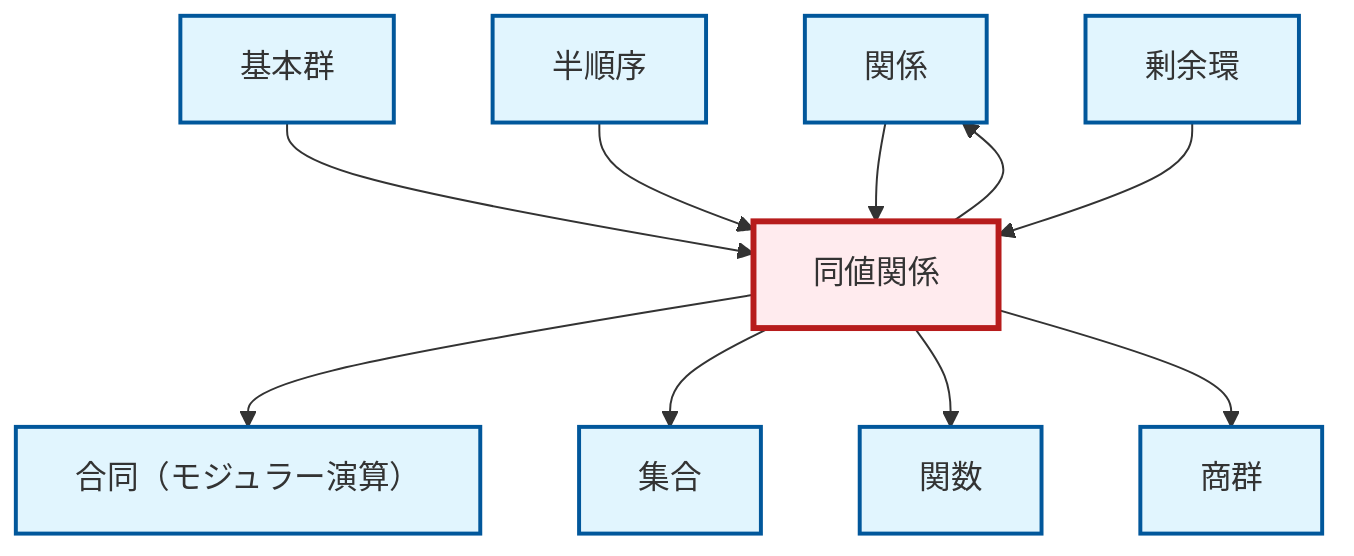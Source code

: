 graph TD
    classDef definition fill:#e1f5fe,stroke:#01579b,stroke-width:2px
    classDef theorem fill:#f3e5f5,stroke:#4a148c,stroke-width:2px
    classDef axiom fill:#fff3e0,stroke:#e65100,stroke-width:2px
    classDef example fill:#e8f5e9,stroke:#1b5e20,stroke-width:2px
    classDef current fill:#ffebee,stroke:#b71c1c,stroke-width:3px
    def-congruence["合同（モジュラー演算）"]:::definition
    def-set["集合"]:::definition
    def-relation["関係"]:::definition
    def-quotient-ring["剰余環"]:::definition
    def-function["関数"]:::definition
    def-partial-order["半順序"]:::definition
    def-equivalence-relation["同値関係"]:::definition
    def-quotient-group["商群"]:::definition
    def-fundamental-group["基本群"]:::definition
    def-equivalence-relation --> def-relation
    def-fundamental-group --> def-equivalence-relation
    def-equivalence-relation --> def-congruence
    def-equivalence-relation --> def-set
    def-relation --> def-equivalence-relation
    def-partial-order --> def-equivalence-relation
    def-equivalence-relation --> def-function
    def-quotient-ring --> def-equivalence-relation
    def-equivalence-relation --> def-quotient-group
    class def-equivalence-relation current